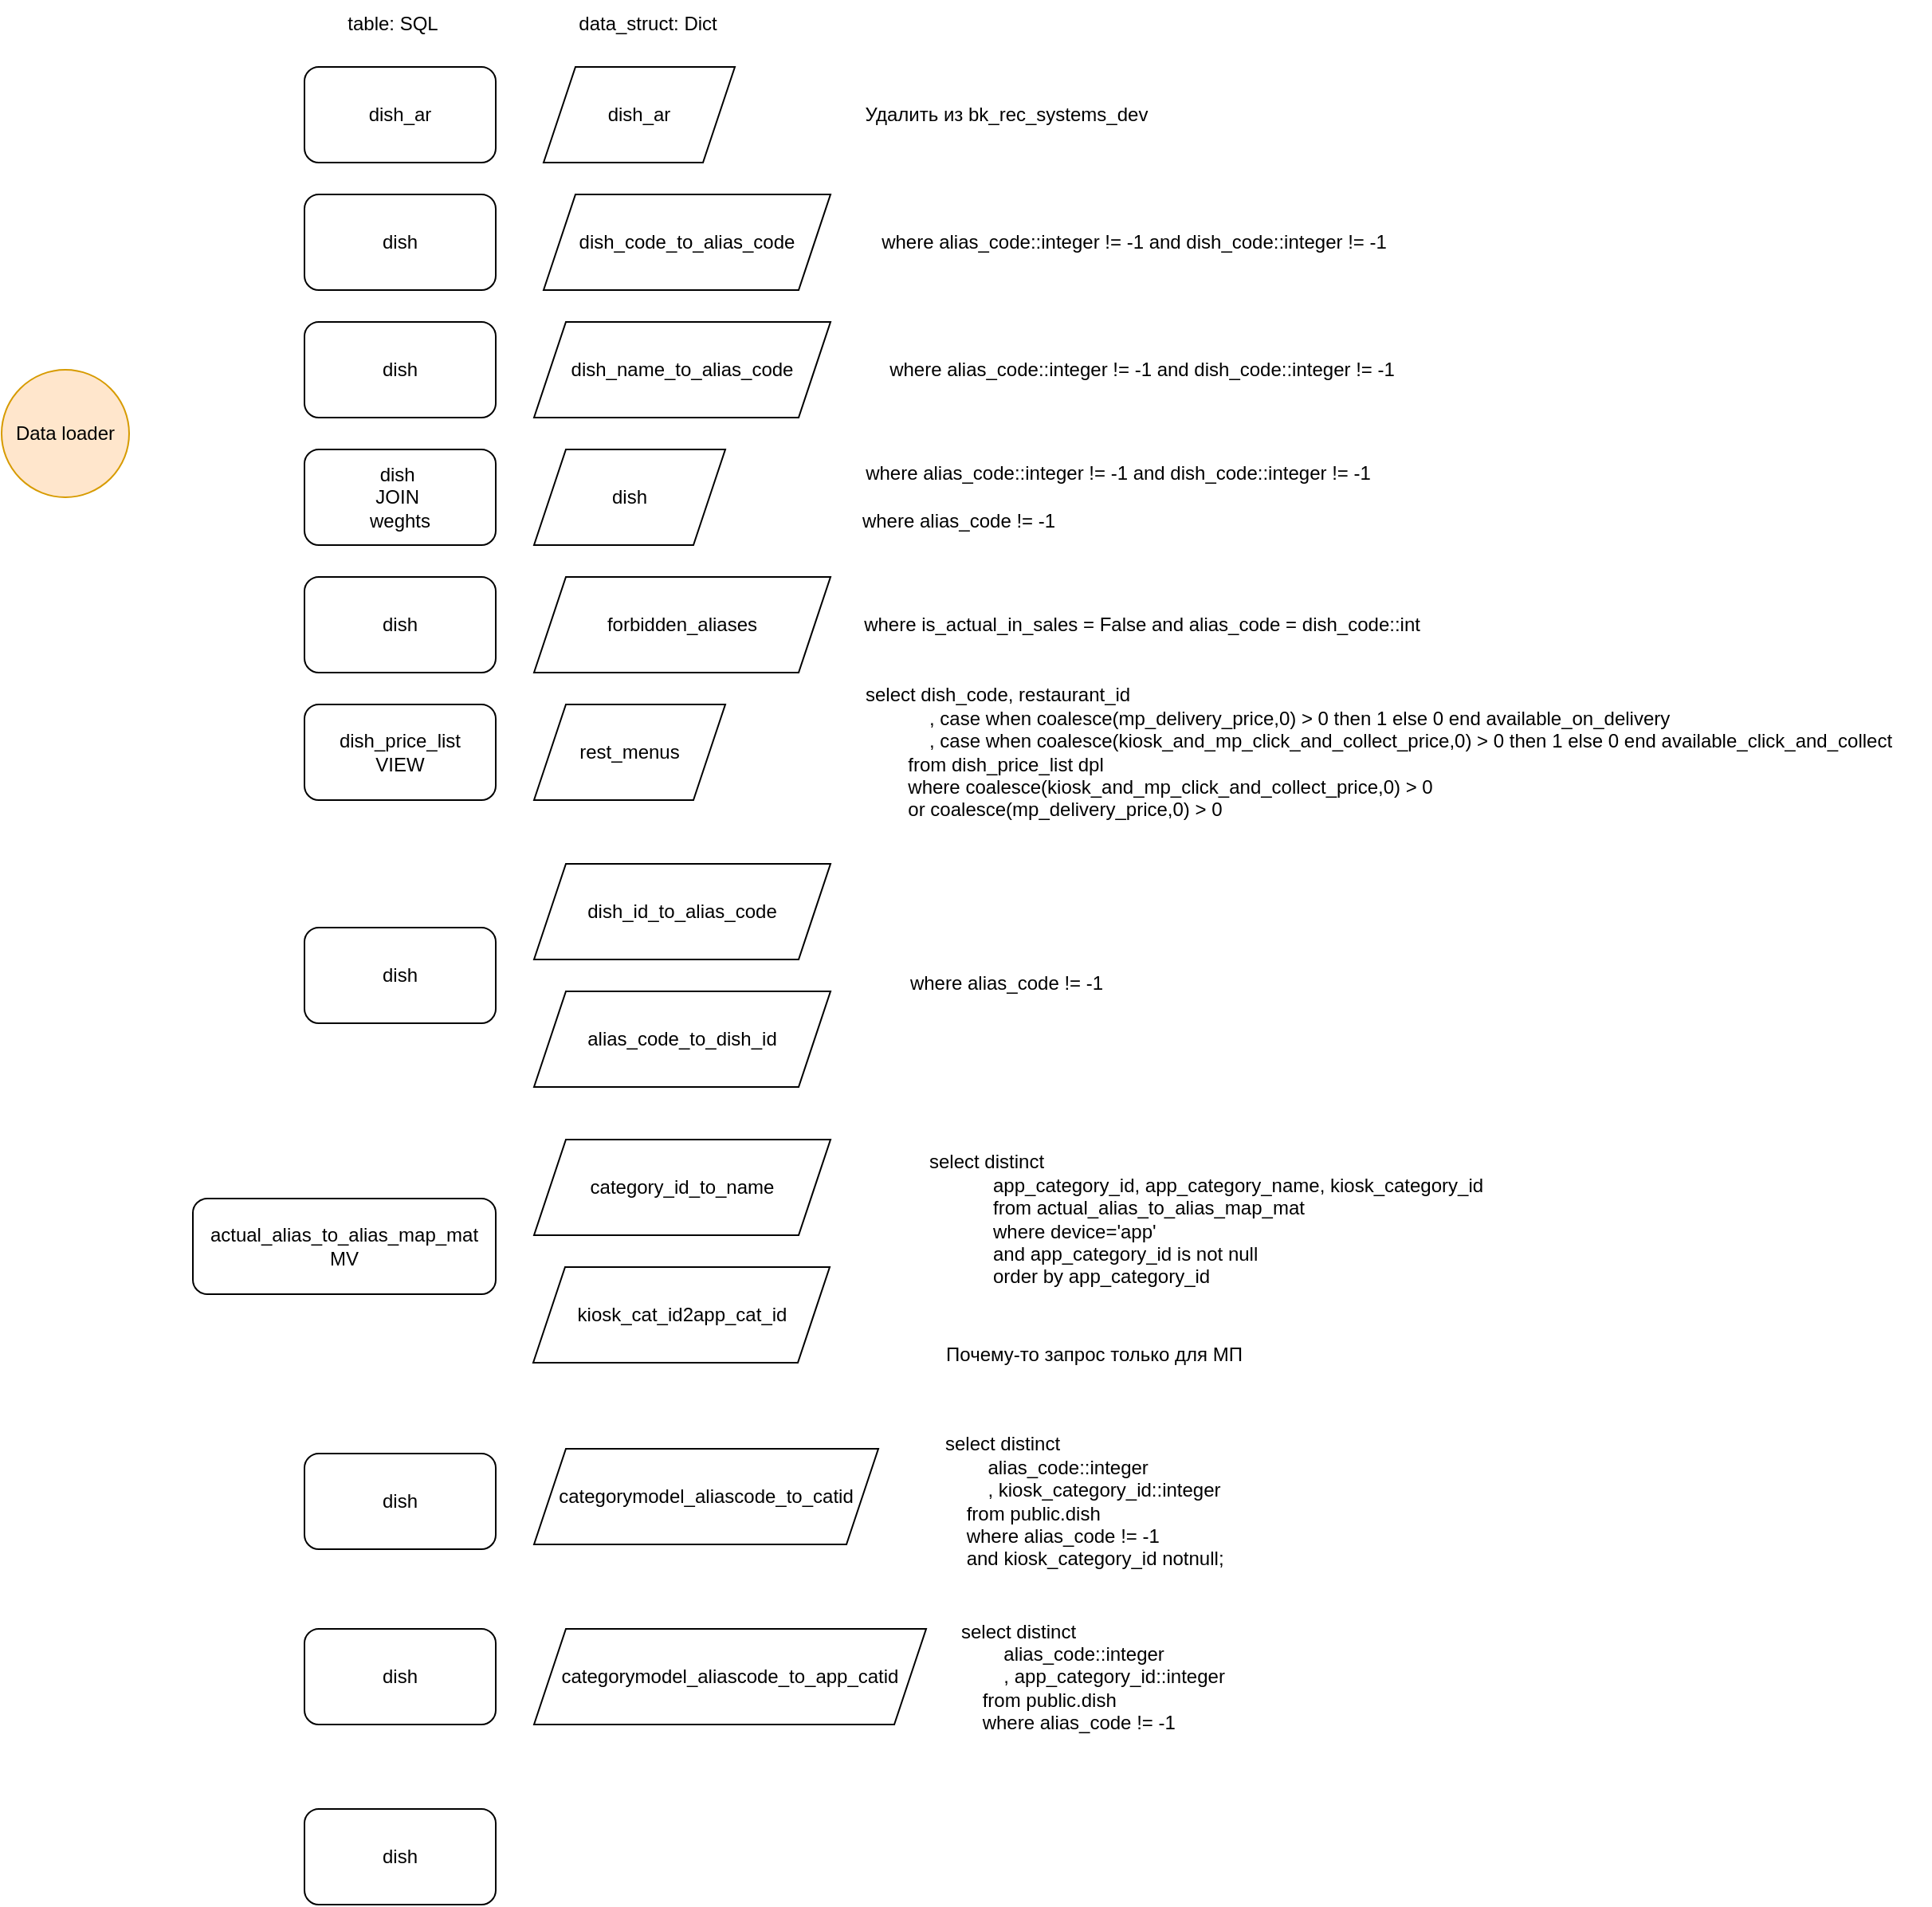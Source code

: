 <mxfile version="22.0.8" type="github">
  <diagram name="Страница — 1" id="eCBhNXQSk46yug1XJSoR">
    <mxGraphModel dx="448" dy="734" grid="1" gridSize="10" guides="1" tooltips="1" connect="1" arrows="1" fold="1" page="1" pageScale="1" pageWidth="827" pageHeight="1169" math="0" shadow="0">
      <root>
        <mxCell id="0" />
        <mxCell id="1" parent="0" />
        <mxCell id="5RSOQaeWYb4TUYcxMb7O-2" value="Data loader" style="ellipse;whiteSpace=wrap;html=1;aspect=fixed;fillColor=#ffe6cc;strokeColor=#d79b00;" vertex="1" parent="1">
          <mxGeometry x="80" y="260" width="80" height="80" as="geometry" />
        </mxCell>
        <mxCell id="5RSOQaeWYb4TUYcxMb7O-3" value="dish_ar" style="rounded=1;whiteSpace=wrap;html=1;" vertex="1" parent="1">
          <mxGeometry x="270" y="70" width="120" height="60" as="geometry" />
        </mxCell>
        <mxCell id="5RSOQaeWYb4TUYcxMb7O-5" value="Удалить из&amp;nbsp;bk_rec_systems_dev" style="text;html=1;align=center;verticalAlign=middle;resizable=0;points=[];autosize=1;strokeColor=none;fillColor=none;" vertex="1" parent="1">
          <mxGeometry x="610" y="85" width="200" height="30" as="geometry" />
        </mxCell>
        <mxCell id="5RSOQaeWYb4TUYcxMb7O-6" value="dish" style="rounded=1;whiteSpace=wrap;html=1;" vertex="1" parent="1">
          <mxGeometry x="270" y="150" width="120" height="60" as="geometry" />
        </mxCell>
        <mxCell id="5RSOQaeWYb4TUYcxMb7O-8" value="where alias_code::integer != -1 and dish_code::integer != -1" style="text;html=1;align=center;verticalAlign=middle;resizable=0;points=[];autosize=1;strokeColor=none;fillColor=none;" vertex="1" parent="1">
          <mxGeometry x="620" y="165" width="340" height="30" as="geometry" />
        </mxCell>
        <mxCell id="5RSOQaeWYb4TUYcxMb7O-9" value="dish&amp;nbsp;&lt;br&gt;JOIN&amp;nbsp;&lt;br&gt;weghts" style="rounded=1;whiteSpace=wrap;html=1;" vertex="1" parent="1">
          <mxGeometry x="270" y="310" width="120" height="60" as="geometry" />
        </mxCell>
        <mxCell id="5RSOQaeWYb4TUYcxMb7O-10" value="where alias_code::integer != -1 and dish_code::integer != -1" style="text;html=1;align=center;verticalAlign=middle;resizable=0;points=[];autosize=1;strokeColor=none;fillColor=none;" vertex="1" parent="1">
          <mxGeometry x="610" y="310" width="340" height="30" as="geometry" />
        </mxCell>
        <mxCell id="5RSOQaeWYb4TUYcxMb7O-12" value="where alias_code != -1" style="text;html=1;align=center;verticalAlign=middle;resizable=0;points=[];autosize=1;strokeColor=none;fillColor=none;" vertex="1" parent="1">
          <mxGeometry x="610" y="340" width="140" height="30" as="geometry" />
        </mxCell>
        <mxCell id="5RSOQaeWYb4TUYcxMb7O-13" value="dish_ar" style="shape=parallelogram;perimeter=parallelogramPerimeter;whiteSpace=wrap;html=1;fixedSize=1;" vertex="1" parent="1">
          <mxGeometry x="420" y="70" width="120" height="60" as="geometry" />
        </mxCell>
        <mxCell id="5RSOQaeWYb4TUYcxMb7O-14" value="data_struct: Dict" style="text;html=1;align=center;verticalAlign=middle;resizable=0;points=[];autosize=1;strokeColor=none;fillColor=none;" vertex="1" parent="1">
          <mxGeometry x="430" y="28" width="110" height="30" as="geometry" />
        </mxCell>
        <mxCell id="5RSOQaeWYb4TUYcxMb7O-15" value="dish_code_to_alias_code" style="shape=parallelogram;perimeter=parallelogramPerimeter;whiteSpace=wrap;html=1;fixedSize=1;" vertex="1" parent="1">
          <mxGeometry x="420" y="150" width="180" height="60" as="geometry" />
        </mxCell>
        <mxCell id="5RSOQaeWYb4TUYcxMb7O-16" value="dish" style="rounded=1;whiteSpace=wrap;html=1;" vertex="1" parent="1">
          <mxGeometry x="270" y="230" width="120" height="60" as="geometry" />
        </mxCell>
        <mxCell id="5RSOQaeWYb4TUYcxMb7O-17" value="table: SQL" style="text;html=1;align=center;verticalAlign=middle;resizable=0;points=[];autosize=1;strokeColor=none;fillColor=none;" vertex="1" parent="1">
          <mxGeometry x="285" y="28" width="80" height="30" as="geometry" />
        </mxCell>
        <mxCell id="5RSOQaeWYb4TUYcxMb7O-18" value="dish_name_to_alias_code" style="shape=parallelogram;perimeter=parallelogramPerimeter;whiteSpace=wrap;html=1;fixedSize=1;" vertex="1" parent="1">
          <mxGeometry x="414" y="230" width="186" height="60" as="geometry" />
        </mxCell>
        <mxCell id="5RSOQaeWYb4TUYcxMb7O-19" value="dish" style="rounded=1;whiteSpace=wrap;html=1;" vertex="1" parent="1">
          <mxGeometry x="270" y="390" width="120" height="60" as="geometry" />
        </mxCell>
        <mxCell id="5RSOQaeWYb4TUYcxMb7O-20" value="forbidden_aliases" style="shape=parallelogram;perimeter=parallelogramPerimeter;whiteSpace=wrap;html=1;fixedSize=1;" vertex="1" parent="1">
          <mxGeometry x="414" y="390" width="186" height="60" as="geometry" />
        </mxCell>
        <mxCell id="5RSOQaeWYb4TUYcxMb7O-21" value="rest_menus" style="shape=parallelogram;perimeter=parallelogramPerimeter;whiteSpace=wrap;html=1;fixedSize=1;" vertex="1" parent="1">
          <mxGeometry x="414" y="470" width="120" height="60" as="geometry" />
        </mxCell>
        <mxCell id="5RSOQaeWYb4TUYcxMb7O-22" value="dish" style="shape=parallelogram;perimeter=parallelogramPerimeter;whiteSpace=wrap;html=1;fixedSize=1;" vertex="1" parent="1">
          <mxGeometry x="414" y="310" width="120" height="60" as="geometry" />
        </mxCell>
        <mxCell id="5RSOQaeWYb4TUYcxMb7O-23" value="where is_actual_in_sales = False and alias_code = dish_code::int" style="text;html=1;align=center;verticalAlign=middle;resizable=0;points=[];autosize=1;strokeColor=none;fillColor=none;" vertex="1" parent="1">
          <mxGeometry x="610" y="405" width="370" height="30" as="geometry" />
        </mxCell>
        <mxCell id="5RSOQaeWYb4TUYcxMb7O-25" value="where alias_code::integer != -1 and dish_code::integer != -1" style="text;html=1;align=center;verticalAlign=middle;resizable=0;points=[];autosize=1;strokeColor=none;fillColor=none;" vertex="1" parent="1">
          <mxGeometry x="625" y="245" width="340" height="30" as="geometry" />
        </mxCell>
        <mxCell id="5RSOQaeWYb4TUYcxMb7O-26" value="dish_price_list&lt;br&gt;VIEW" style="rounded=1;whiteSpace=wrap;html=1;" vertex="1" parent="1">
          <mxGeometry x="270" y="470" width="120" height="60" as="geometry" />
        </mxCell>
        <mxCell id="5RSOQaeWYb4TUYcxMb7O-27" value="&lt;div&gt;select dish_code, restaurant_id&lt;/div&gt;&lt;div&gt;&amp;nbsp; &amp;nbsp; &amp;nbsp; &amp;nbsp; &amp;nbsp; &amp;nbsp; , case when coalesce(mp_delivery_price,0) &amp;gt; 0 then 1 else 0 end available_on_delivery&lt;/div&gt;&lt;div&gt;&amp;nbsp; &amp;nbsp; &amp;nbsp; &amp;nbsp; &amp;nbsp; &amp;nbsp; , case when coalesce(kiosk_and_mp_click_and_collect_price,0) &amp;gt; 0 then 1 else 0 end available_click_and_collect&lt;/div&gt;&lt;div&gt;&amp;nbsp; &amp;nbsp; &amp;nbsp; &amp;nbsp; from dish_price_list dpl&lt;/div&gt;&lt;div&gt;&amp;nbsp; &amp;nbsp; &amp;nbsp; &amp;nbsp; where coalesce(kiosk_and_mp_click_and_collect_price,0) &amp;gt; 0&lt;/div&gt;&lt;div&gt;&amp;nbsp; &amp;nbsp; &amp;nbsp; &amp;nbsp; or coalesce(mp_delivery_price,0) &amp;gt; 0&lt;/div&gt;" style="text;html=1;align=left;verticalAlign=middle;resizable=0;points=[];autosize=1;strokeColor=none;fillColor=none;" vertex="1" parent="1">
          <mxGeometry x="620" y="450" width="670" height="100" as="geometry" />
        </mxCell>
        <mxCell id="5RSOQaeWYb4TUYcxMb7O-28" value="dish" style="rounded=1;whiteSpace=wrap;html=1;" vertex="1" parent="1">
          <mxGeometry x="270" y="610" width="120" height="60" as="geometry" />
        </mxCell>
        <mxCell id="5RSOQaeWYb4TUYcxMb7O-29" value="dish_id_to_alias_code" style="shape=parallelogram;perimeter=parallelogramPerimeter;whiteSpace=wrap;html=1;fixedSize=1;" vertex="1" parent="1">
          <mxGeometry x="414" y="570" width="186" height="60" as="geometry" />
        </mxCell>
        <mxCell id="5RSOQaeWYb4TUYcxMb7O-31" value="alias_code_to_dish_id" style="shape=parallelogram;perimeter=parallelogramPerimeter;whiteSpace=wrap;html=1;fixedSize=1;" vertex="1" parent="1">
          <mxGeometry x="414" y="650" width="186" height="60" as="geometry" />
        </mxCell>
        <mxCell id="5RSOQaeWYb4TUYcxMb7O-32" value="where alias_code != -1" style="text;html=1;align=center;verticalAlign=middle;resizable=0;points=[];autosize=1;strokeColor=none;fillColor=none;" vertex="1" parent="1">
          <mxGeometry x="640" y="630" width="140" height="30" as="geometry" />
        </mxCell>
        <mxCell id="5RSOQaeWYb4TUYcxMb7O-34" value="actual_alias_to_alias_map_mat&lt;br&gt;MV" style="rounded=1;whiteSpace=wrap;html=1;" vertex="1" parent="1">
          <mxGeometry x="200" y="780" width="190" height="60" as="geometry" />
        </mxCell>
        <mxCell id="5RSOQaeWYb4TUYcxMb7O-35" value="&lt;div&gt;select distinct&lt;/div&gt;&lt;div&gt;&amp;nbsp; &amp;nbsp; &amp;nbsp; &amp;nbsp; &amp;nbsp; &amp;nbsp; app_category_id, app_category_name, kiosk_category_id&lt;/div&gt;&lt;div&gt;&amp;nbsp; &amp;nbsp; &amp;nbsp; &amp;nbsp; &amp;nbsp; &amp;nbsp; from actual_alias_to_alias_map_mat&lt;/div&gt;&lt;div&gt;&amp;nbsp; &amp;nbsp; &amp;nbsp; &amp;nbsp; &amp;nbsp; &amp;nbsp; where device=&#39;app&#39;&lt;/div&gt;&lt;div&gt;&amp;nbsp; &amp;nbsp; &amp;nbsp; &amp;nbsp; &amp;nbsp; &amp;nbsp; and app_category_id is not null&lt;/div&gt;&lt;div style=&quot;&quot;&gt;&amp;nbsp; &amp;nbsp; &amp;nbsp; &amp;nbsp; &amp;nbsp; &amp;nbsp; order by app_category_id&lt;/div&gt;" style="text;html=1;align=left;verticalAlign=middle;resizable=0;points=[];autosize=1;strokeColor=none;fillColor=none;" vertex="1" parent="1">
          <mxGeometry x="660" y="743" width="370" height="100" as="geometry" />
        </mxCell>
        <mxCell id="5RSOQaeWYb4TUYcxMb7O-36" value="category_id_to_name" style="shape=parallelogram;perimeter=parallelogramPerimeter;whiteSpace=wrap;html=1;fixedSize=1;" vertex="1" parent="1">
          <mxGeometry x="414" y="743" width="186" height="60" as="geometry" />
        </mxCell>
        <mxCell id="5RSOQaeWYb4TUYcxMb7O-38" value="kiosk_cat_id2app_cat_id" style="shape=parallelogram;perimeter=parallelogramPerimeter;whiteSpace=wrap;html=1;fixedSize=1;" vertex="1" parent="1">
          <mxGeometry x="413.5" y="823" width="186" height="60" as="geometry" />
        </mxCell>
        <mxCell id="5RSOQaeWYb4TUYcxMb7O-39" value="Почему-то запрос только для МП" style="text;html=1;align=center;verticalAlign=middle;resizable=0;points=[];autosize=1;strokeColor=none;fillColor=none;" vertex="1" parent="1">
          <mxGeometry x="660" y="863" width="210" height="30" as="geometry" />
        </mxCell>
        <mxCell id="5RSOQaeWYb4TUYcxMb7O-40" value="dish" style="rounded=1;whiteSpace=wrap;html=1;" vertex="1" parent="1">
          <mxGeometry x="270" y="940" width="120" height="60" as="geometry" />
        </mxCell>
        <mxCell id="5RSOQaeWYb4TUYcxMb7O-41" value="&lt;div&gt;select distinct&lt;/div&gt;&lt;div&gt;&amp;nbsp; &amp;nbsp; &lt;span style=&quot;white-space: pre;&quot;&gt;&amp;nbsp;&amp;nbsp;&amp;nbsp;&amp;nbsp;&lt;/span&gt;alias_code::integer&lt;/div&gt;&lt;div&gt;&amp;nbsp; &amp;nbsp; &lt;span style=&quot;&quot;&gt;&lt;span style=&quot;white-space: pre;&quot;&gt;&amp;nbsp;&amp;nbsp;&amp;nbsp;&amp;nbsp;&lt;/span&gt;&lt;/span&gt;, kiosk_category_id::integer&lt;/div&gt;&lt;div&gt;&amp;nbsp; &amp;nbsp; from public.dish&lt;/div&gt;&lt;div&gt;&amp;nbsp; &amp;nbsp; where alias_code != -1&lt;/div&gt;&lt;div&gt;&amp;nbsp; &amp;nbsp; and kiosk_category_id notnull;&lt;/div&gt;" style="text;html=1;align=left;verticalAlign=middle;resizable=0;points=[];autosize=1;strokeColor=none;fillColor=none;" vertex="1" parent="1">
          <mxGeometry x="670" y="920" width="200" height="100" as="geometry" />
        </mxCell>
        <mxCell id="5RSOQaeWYb4TUYcxMb7O-43" value="categorymodel_aliascode_to_catid" style="shape=parallelogram;perimeter=parallelogramPerimeter;whiteSpace=wrap;html=1;fixedSize=1;" vertex="1" parent="1">
          <mxGeometry x="414" y="937" width="216" height="60" as="geometry" />
        </mxCell>
        <mxCell id="5RSOQaeWYb4TUYcxMb7O-44" value="dish" style="rounded=1;whiteSpace=wrap;html=1;" vertex="1" parent="1">
          <mxGeometry x="270" y="1050" width="120" height="60" as="geometry" />
        </mxCell>
        <mxCell id="5RSOQaeWYb4TUYcxMb7O-45" value="dish" style="rounded=1;whiteSpace=wrap;html=1;" vertex="1" parent="1">
          <mxGeometry x="270" y="1163" width="120" height="60" as="geometry" />
        </mxCell>
        <mxCell id="5RSOQaeWYb4TUYcxMb7O-46" value="categorymodel_aliascode_to_app_catid" style="shape=parallelogram;perimeter=parallelogramPerimeter;whiteSpace=wrap;html=1;fixedSize=1;" vertex="1" parent="1">
          <mxGeometry x="414" y="1050" width="246" height="60" as="geometry" />
        </mxCell>
        <mxCell id="5RSOQaeWYb4TUYcxMb7O-47" value="&lt;div&gt;select distinct&lt;/div&gt;&lt;div&gt;&amp;nbsp; &amp;nbsp; &amp;nbsp; &amp;nbsp; alias_code::integer&lt;/div&gt;&lt;div&gt;&amp;nbsp; &amp;nbsp; &amp;nbsp; &amp;nbsp; , app_category_id::integer&lt;/div&gt;&lt;div&gt;&amp;nbsp; &amp;nbsp; from public.dish&lt;/div&gt;&lt;div&gt;&amp;nbsp; &amp;nbsp; where alias_code != -1&lt;/div&gt;" style="text;html=1;align=left;verticalAlign=middle;resizable=0;points=[];autosize=1;strokeColor=none;fillColor=none;" vertex="1" parent="1">
          <mxGeometry x="680" y="1035" width="190" height="90" as="geometry" />
        </mxCell>
      </root>
    </mxGraphModel>
  </diagram>
</mxfile>
